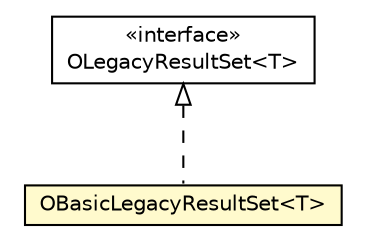 #!/usr/local/bin/dot
#
# Class diagram 
# Generated by UMLGraph version R5_6-24-gf6e263 (http://www.umlgraph.org/)
#

digraph G {
	edge [fontname="Helvetica",fontsize=10,labelfontname="Helvetica",labelfontsize=10];
	node [fontname="Helvetica",fontsize=10,shape=plaintext];
	nodesep=0.25;
	ranksep=0.5;
	// com.orientechnologies.orient.core.sql.query.OLegacyResultSet<T>
	c1470539 [label=<<table title="com.orientechnologies.orient.core.sql.query.OLegacyResultSet" border="0" cellborder="1" cellspacing="0" cellpadding="2" port="p" href="./OLegacyResultSet.html">
		<tr><td><table border="0" cellspacing="0" cellpadding="1">
<tr><td align="center" balign="center"> &#171;interface&#187; </td></tr>
<tr><td align="center" balign="center"> OLegacyResultSet&lt;T&gt; </td></tr>
		</table></td></tr>
		</table>>, URL="./OLegacyResultSet.html", fontname="Helvetica", fontcolor="black", fontsize=10.0];
	// com.orientechnologies.orient.core.sql.query.OBasicLegacyResultSet<T>
	c1470540 [label=<<table title="com.orientechnologies.orient.core.sql.query.OBasicLegacyResultSet" border="0" cellborder="1" cellspacing="0" cellpadding="2" port="p" bgcolor="lemonChiffon" href="./OBasicLegacyResultSet.html">
		<tr><td><table border="0" cellspacing="0" cellpadding="1">
<tr><td align="center" balign="center"> OBasicLegacyResultSet&lt;T&gt; </td></tr>
		</table></td></tr>
		</table>>, URL="./OBasicLegacyResultSet.html", fontname="Helvetica", fontcolor="black", fontsize=10.0];
	//com.orientechnologies.orient.core.sql.query.OBasicLegacyResultSet<T> implements com.orientechnologies.orient.core.sql.query.OLegacyResultSet<T>
	c1470539:p -> c1470540:p [dir=back,arrowtail=empty,style=dashed];
}

